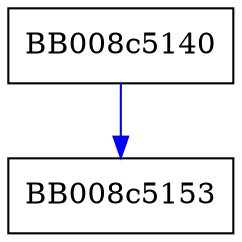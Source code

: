 digraph __mempcpy_sse2_unaligned {
  node [shape="box"];
  graph [splines=ortho];
  BB008c5140 -> BB008c5153 [color="blue"];
}